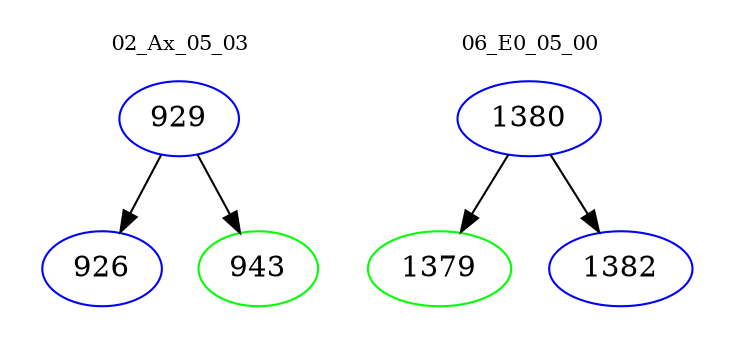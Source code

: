digraph{
subgraph cluster_0 {
color = white
label = "02_Ax_05_03";
fontsize=10;
T0_929 [label="929", color="blue"]
T0_929 -> T0_926 [color="black"]
T0_926 [label="926", color="blue"]
T0_929 -> T0_943 [color="black"]
T0_943 [label="943", color="green"]
}
subgraph cluster_1 {
color = white
label = "06_E0_05_00";
fontsize=10;
T1_1380 [label="1380", color="blue"]
T1_1380 -> T1_1379 [color="black"]
T1_1379 [label="1379", color="green"]
T1_1380 -> T1_1382 [color="black"]
T1_1382 [label="1382", color="blue"]
}
}
